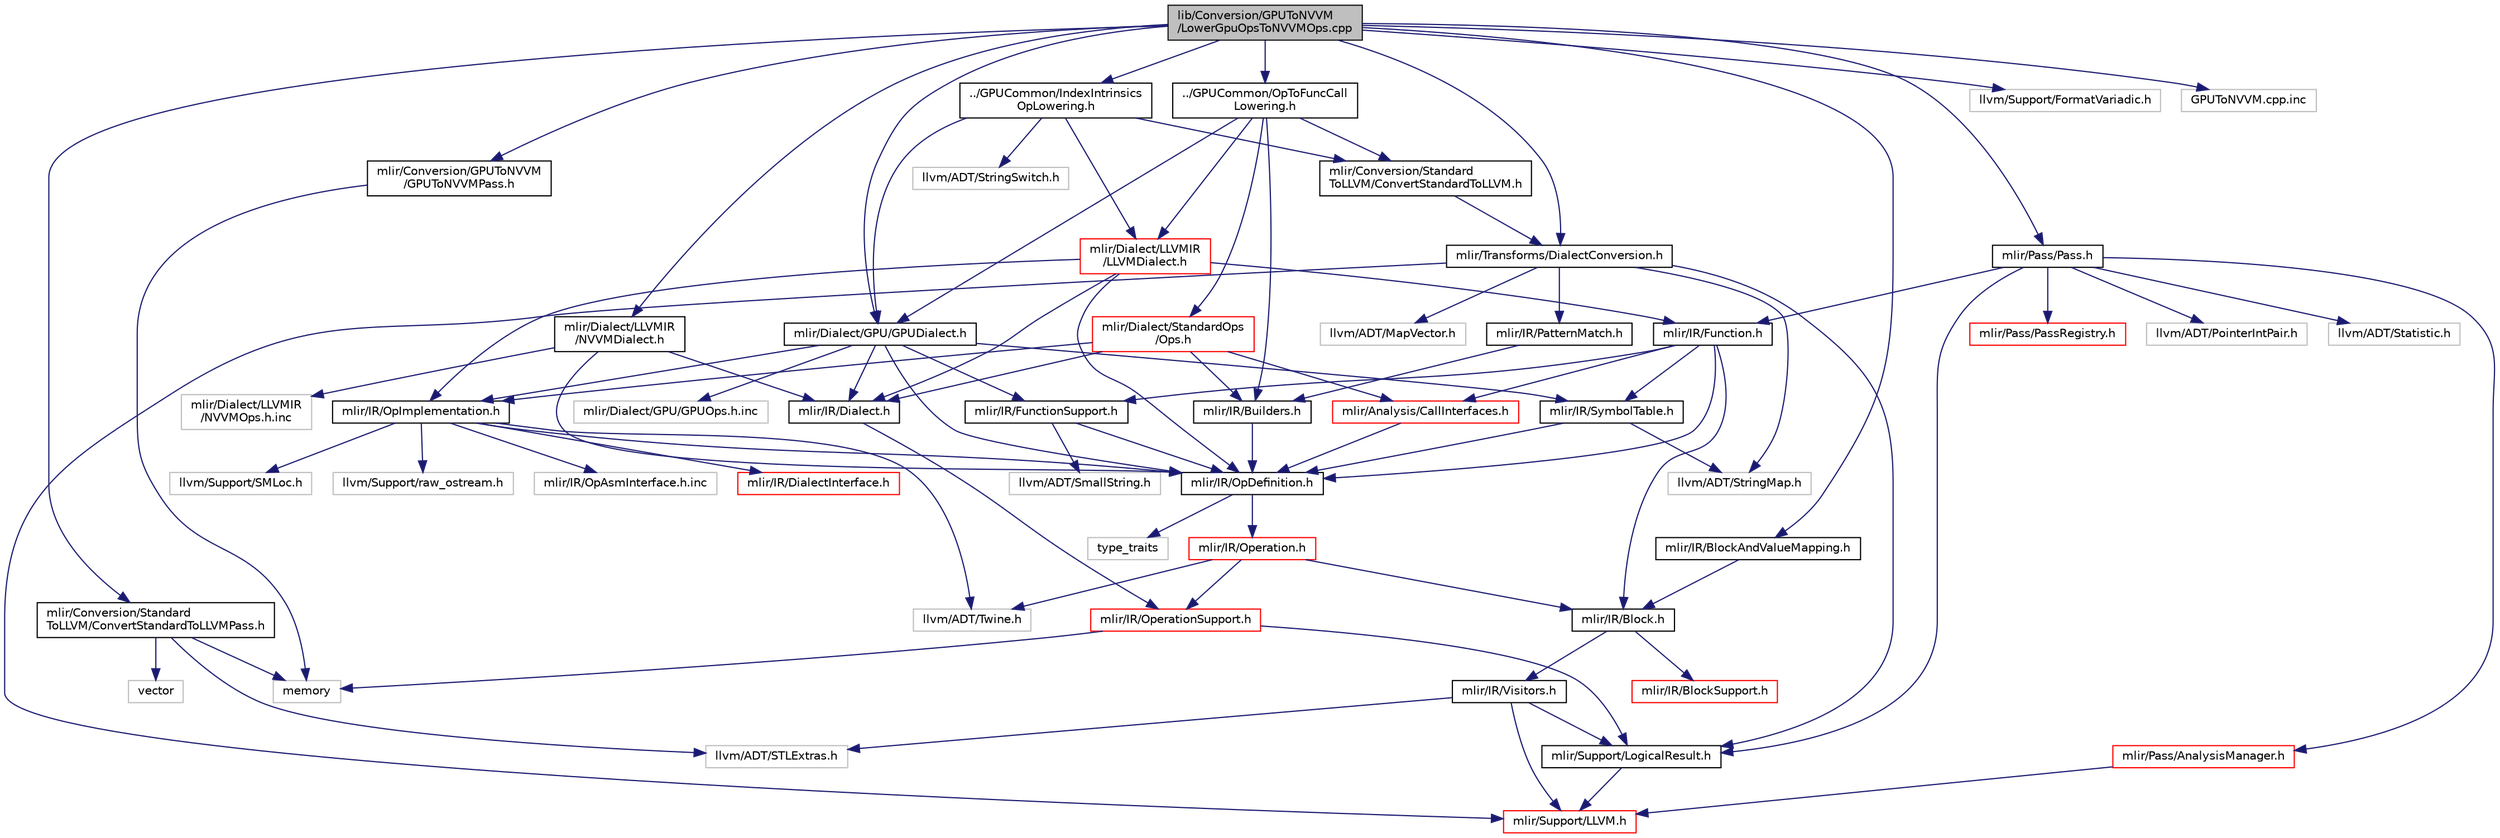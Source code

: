 digraph "lib/Conversion/GPUToNVVM/LowerGpuOpsToNVVMOps.cpp"
{
  bgcolor="transparent";
  edge [fontname="Helvetica",fontsize="10",labelfontname="Helvetica",labelfontsize="10"];
  node [fontname="Helvetica",fontsize="10",shape=record];
  Node0 [label="lib/Conversion/GPUToNVVM\l/LowerGpuOpsToNVVMOps.cpp",height=0.2,width=0.4,color="black", fillcolor="grey75", style="filled", fontcolor="black"];
  Node0 -> Node1 [color="midnightblue",fontsize="10",style="solid",fontname="Helvetica"];
  Node1 [label="mlir/Conversion/GPUToNVVM\l/GPUToNVVMPass.h",height=0.2,width=0.4,color="black",URL="$GPUToNVVMPass_8h.html"];
  Node1 -> Node2 [color="midnightblue",fontsize="10",style="solid",fontname="Helvetica"];
  Node2 [label="memory",height=0.2,width=0.4,color="grey75"];
  Node0 -> Node3 [color="midnightblue",fontsize="10",style="solid",fontname="Helvetica"];
  Node3 [label="mlir/Conversion/Standard\lToLLVM/ConvertStandardToLLVMPass.h",height=0.2,width=0.4,color="black",URL="$ConvertStandardToLLVMPass_8h.html"];
  Node3 -> Node4 [color="midnightblue",fontsize="10",style="solid",fontname="Helvetica"];
  Node4 [label="llvm/ADT/STLExtras.h",height=0.2,width=0.4,color="grey75"];
  Node3 -> Node2 [color="midnightblue",fontsize="10",style="solid",fontname="Helvetica"];
  Node3 -> Node5 [color="midnightblue",fontsize="10",style="solid",fontname="Helvetica"];
  Node5 [label="vector",height=0.2,width=0.4,color="grey75"];
  Node0 -> Node6 [color="midnightblue",fontsize="10",style="solid",fontname="Helvetica"];
  Node6 [label="mlir/Dialect/GPU/GPUDialect.h",height=0.2,width=0.4,color="black",URL="$GPUDialect_8h.html"];
  Node6 -> Node7 [color="midnightblue",fontsize="10",style="solid",fontname="Helvetica"];
  Node7 [label="mlir/IR/Dialect.h",height=0.2,width=0.4,color="black",URL="$IR_2Dialect_8h.html"];
  Node7 -> Node8 [color="midnightblue",fontsize="10",style="solid",fontname="Helvetica"];
  Node8 [label="mlir/IR/OperationSupport.h",height=0.2,width=0.4,color="red",URL="$OperationSupport_8h.html"];
  Node8 -> Node17 [color="midnightblue",fontsize="10",style="solid",fontname="Helvetica"];
  Node17 [label="mlir/Support/LogicalResult.h",height=0.2,width=0.4,color="black",URL="$LogicalResult_8h.html"];
  Node17 -> Node12 [color="midnightblue",fontsize="10",style="solid",fontname="Helvetica"];
  Node12 [label="mlir/Support/LLVM.h",height=0.2,width=0.4,color="red",URL="$LLVM_8h.html"];
  Node8 -> Node2 [color="midnightblue",fontsize="10",style="solid",fontname="Helvetica"];
  Node6 -> Node39 [color="midnightblue",fontsize="10",style="solid",fontname="Helvetica"];
  Node39 [label="mlir/IR/FunctionSupport.h",height=0.2,width=0.4,color="black",URL="$FunctionSupport_8h.html"];
  Node39 -> Node40 [color="midnightblue",fontsize="10",style="solid",fontname="Helvetica"];
  Node40 [label="mlir/IR/OpDefinition.h",height=0.2,width=0.4,color="black",URL="$OpDefinition_8h.html"];
  Node40 -> Node41 [color="midnightblue",fontsize="10",style="solid",fontname="Helvetica"];
  Node41 [label="mlir/IR/Operation.h",height=0.2,width=0.4,color="red",URL="$Operation_8h.html"];
  Node41 -> Node42 [color="midnightblue",fontsize="10",style="solid",fontname="Helvetica"];
  Node42 [label="mlir/IR/Block.h",height=0.2,width=0.4,color="black",URL="$Block_8h.html"];
  Node42 -> Node43 [color="midnightblue",fontsize="10",style="solid",fontname="Helvetica"];
  Node43 [label="mlir/IR/BlockSupport.h",height=0.2,width=0.4,color="red",URL="$BlockSupport_8h.html"];
  Node42 -> Node46 [color="midnightblue",fontsize="10",style="solid",fontname="Helvetica"];
  Node46 [label="mlir/IR/Visitors.h",height=0.2,width=0.4,color="black",URL="$Visitors_8h.html"];
  Node46 -> Node12 [color="midnightblue",fontsize="10",style="solid",fontname="Helvetica"];
  Node46 -> Node17 [color="midnightblue",fontsize="10",style="solid",fontname="Helvetica"];
  Node46 -> Node4 [color="midnightblue",fontsize="10",style="solid",fontname="Helvetica"];
  Node41 -> Node8 [color="midnightblue",fontsize="10",style="solid",fontname="Helvetica"];
  Node41 -> Node49 [color="midnightblue",fontsize="10",style="solid",fontname="Helvetica"];
  Node49 [label="llvm/ADT/Twine.h",height=0.2,width=0.4,color="grey75"];
  Node40 -> Node50 [color="midnightblue",fontsize="10",style="solid",fontname="Helvetica"];
  Node50 [label="type_traits",height=0.2,width=0.4,color="grey75"];
  Node39 -> Node51 [color="midnightblue",fontsize="10",style="solid",fontname="Helvetica"];
  Node51 [label="llvm/ADT/SmallString.h",height=0.2,width=0.4,color="grey75"];
  Node6 -> Node40 [color="midnightblue",fontsize="10",style="solid",fontname="Helvetica"];
  Node6 -> Node52 [color="midnightblue",fontsize="10",style="solid",fontname="Helvetica"];
  Node52 [label="mlir/IR/OpImplementation.h",height=0.2,width=0.4,color="black",URL="$OpImplementation_8h.html"];
  Node52 -> Node53 [color="midnightblue",fontsize="10",style="solid",fontname="Helvetica"];
  Node53 [label="mlir/IR/DialectInterface.h",height=0.2,width=0.4,color="red",URL="$DialectInterface_8h.html"];
  Node52 -> Node40 [color="midnightblue",fontsize="10",style="solid",fontname="Helvetica"];
  Node52 -> Node49 [color="midnightblue",fontsize="10",style="solid",fontname="Helvetica"];
  Node52 -> Node54 [color="midnightblue",fontsize="10",style="solid",fontname="Helvetica"];
  Node54 [label="llvm/Support/SMLoc.h",height=0.2,width=0.4,color="grey75"];
  Node52 -> Node55 [color="midnightblue",fontsize="10",style="solid",fontname="Helvetica"];
  Node55 [label="llvm/Support/raw_ostream.h",height=0.2,width=0.4,color="grey75"];
  Node52 -> Node56 [color="midnightblue",fontsize="10",style="solid",fontname="Helvetica"];
  Node56 [label="mlir/IR/OpAsmInterface.h.inc",height=0.2,width=0.4,color="grey75"];
  Node6 -> Node57 [color="midnightblue",fontsize="10",style="solid",fontname="Helvetica"];
  Node57 [label="mlir/IR/SymbolTable.h",height=0.2,width=0.4,color="black",URL="$SymbolTable_8h.html"];
  Node57 -> Node40 [color="midnightblue",fontsize="10",style="solid",fontname="Helvetica"];
  Node57 -> Node58 [color="midnightblue",fontsize="10",style="solid",fontname="Helvetica"];
  Node58 [label="llvm/ADT/StringMap.h",height=0.2,width=0.4,color="grey75"];
  Node6 -> Node59 [color="midnightblue",fontsize="10",style="solid",fontname="Helvetica"];
  Node59 [label="mlir/Dialect/GPU/GPUOps.h.inc",height=0.2,width=0.4,color="grey75"];
  Node0 -> Node60 [color="midnightblue",fontsize="10",style="solid",fontname="Helvetica"];
  Node60 [label="mlir/Dialect/LLVMIR\l/NVVMDialect.h",height=0.2,width=0.4,color="black",URL="$NVVMDialect_8h.html"];
  Node60 -> Node7 [color="midnightblue",fontsize="10",style="solid",fontname="Helvetica"];
  Node60 -> Node40 [color="midnightblue",fontsize="10",style="solid",fontname="Helvetica"];
  Node60 -> Node61 [color="midnightblue",fontsize="10",style="solid",fontname="Helvetica"];
  Node61 [label="mlir/Dialect/LLVMIR\l/NVVMOps.h.inc",height=0.2,width=0.4,color="grey75"];
  Node0 -> Node62 [color="midnightblue",fontsize="10",style="solid",fontname="Helvetica"];
  Node62 [label="mlir/IR/BlockAndValueMapping.h",height=0.2,width=0.4,color="black",URL="$BlockAndValueMapping_8h.html"];
  Node62 -> Node42 [color="midnightblue",fontsize="10",style="solid",fontname="Helvetica"];
  Node0 -> Node63 [color="midnightblue",fontsize="10",style="solid",fontname="Helvetica"];
  Node63 [label="mlir/Pass/Pass.h",height=0.2,width=0.4,color="black",URL="$Pass_8h.html"];
  Node63 -> Node64 [color="midnightblue",fontsize="10",style="solid",fontname="Helvetica"];
  Node64 [label="mlir/IR/Function.h",height=0.2,width=0.4,color="black",URL="$Function_8h.html"];
  Node64 -> Node65 [color="midnightblue",fontsize="10",style="solid",fontname="Helvetica"];
  Node65 [label="mlir/Analysis/CallInterfaces.h",height=0.2,width=0.4,color="red",URL="$CallInterfaces_8h.html"];
  Node65 -> Node40 [color="midnightblue",fontsize="10",style="solid",fontname="Helvetica"];
  Node64 -> Node42 [color="midnightblue",fontsize="10",style="solid",fontname="Helvetica"];
  Node64 -> Node39 [color="midnightblue",fontsize="10",style="solid",fontname="Helvetica"];
  Node64 -> Node40 [color="midnightblue",fontsize="10",style="solid",fontname="Helvetica"];
  Node64 -> Node57 [color="midnightblue",fontsize="10",style="solid",fontname="Helvetica"];
  Node63 -> Node67 [color="midnightblue",fontsize="10",style="solid",fontname="Helvetica"];
  Node67 [label="mlir/Pass/AnalysisManager.h",height=0.2,width=0.4,color="red",URL="$AnalysisManager_8h.html"];
  Node67 -> Node12 [color="midnightblue",fontsize="10",style="solid",fontname="Helvetica"];
  Node63 -> Node72 [color="midnightblue",fontsize="10",style="solid",fontname="Helvetica"];
  Node72 [label="mlir/Pass/PassRegistry.h",height=0.2,width=0.4,color="red",URL="$PassRegistry_8h.html"];
  Node63 -> Node17 [color="midnightblue",fontsize="10",style="solid",fontname="Helvetica"];
  Node63 -> Node23 [color="midnightblue",fontsize="10",style="solid",fontname="Helvetica"];
  Node23 [label="llvm/ADT/PointerIntPair.h",height=0.2,width=0.4,color="grey75"];
  Node63 -> Node76 [color="midnightblue",fontsize="10",style="solid",fontname="Helvetica"];
  Node76 [label="llvm/ADT/Statistic.h",height=0.2,width=0.4,color="grey75"];
  Node0 -> Node77 [color="midnightblue",fontsize="10",style="solid",fontname="Helvetica"];
  Node77 [label="mlir/Transforms/DialectConversion.h",height=0.2,width=0.4,color="black",URL="$DialectConversion_8h.html"];
  Node77 -> Node78 [color="midnightblue",fontsize="10",style="solid",fontname="Helvetica"];
  Node78 [label="mlir/IR/PatternMatch.h",height=0.2,width=0.4,color="black",URL="$PatternMatch_8h.html"];
  Node78 -> Node79 [color="midnightblue",fontsize="10",style="solid",fontname="Helvetica"];
  Node79 [label="mlir/IR/Builders.h",height=0.2,width=0.4,color="black",URL="$IR_2Builders_8h.html"];
  Node79 -> Node40 [color="midnightblue",fontsize="10",style="solid",fontname="Helvetica"];
  Node77 -> Node12 [color="midnightblue",fontsize="10",style="solid",fontname="Helvetica"];
  Node77 -> Node17 [color="midnightblue",fontsize="10",style="solid",fontname="Helvetica"];
  Node77 -> Node80 [color="midnightblue",fontsize="10",style="solid",fontname="Helvetica"];
  Node80 [label="llvm/ADT/MapVector.h",height=0.2,width=0.4,color="grey75"];
  Node77 -> Node58 [color="midnightblue",fontsize="10",style="solid",fontname="Helvetica"];
  Node0 -> Node81 [color="midnightblue",fontsize="10",style="solid",fontname="Helvetica"];
  Node81 [label="llvm/Support/FormatVariadic.h",height=0.2,width=0.4,color="grey75"];
  Node0 -> Node82 [color="midnightblue",fontsize="10",style="solid",fontname="Helvetica"];
  Node82 [label="../GPUCommon/IndexIntrinsics\lOpLowering.h",height=0.2,width=0.4,color="black",URL="$IndexIntrinsicsOpLowering_8h.html"];
  Node82 -> Node83 [color="midnightblue",fontsize="10",style="solid",fontname="Helvetica"];
  Node83 [label="mlir/Conversion/Standard\lToLLVM/ConvertStandardToLLVM.h",height=0.2,width=0.4,color="black",URL="$ConvertStandardToLLVM_8h.html"];
  Node83 -> Node77 [color="midnightblue",fontsize="10",style="solid",fontname="Helvetica"];
  Node82 -> Node6 [color="midnightblue",fontsize="10",style="solid",fontname="Helvetica"];
  Node82 -> Node84 [color="midnightblue",fontsize="10",style="solid",fontname="Helvetica"];
  Node84 [label="mlir/Dialect/LLVMIR\l/LLVMDialect.h",height=0.2,width=0.4,color="red",URL="$LLVMDialect_8h.html"];
  Node84 -> Node7 [color="midnightblue",fontsize="10",style="solid",fontname="Helvetica"];
  Node84 -> Node64 [color="midnightblue",fontsize="10",style="solid",fontname="Helvetica"];
  Node84 -> Node40 [color="midnightblue",fontsize="10",style="solid",fontname="Helvetica"];
  Node84 -> Node52 [color="midnightblue",fontsize="10",style="solid",fontname="Helvetica"];
  Node82 -> Node91 [color="midnightblue",fontsize="10",style="solid",fontname="Helvetica"];
  Node91 [label="llvm/ADT/StringSwitch.h",height=0.2,width=0.4,color="grey75"];
  Node0 -> Node92 [color="midnightblue",fontsize="10",style="solid",fontname="Helvetica"];
  Node92 [label="../GPUCommon/OpToFuncCall\lLowering.h",height=0.2,width=0.4,color="black",URL="$OpToFuncCallLowering_8h.html"];
  Node92 -> Node83 [color="midnightblue",fontsize="10",style="solid",fontname="Helvetica"];
  Node92 -> Node6 [color="midnightblue",fontsize="10",style="solid",fontname="Helvetica"];
  Node92 -> Node84 [color="midnightblue",fontsize="10",style="solid",fontname="Helvetica"];
  Node92 -> Node93 [color="midnightblue",fontsize="10",style="solid",fontname="Helvetica"];
  Node93 [label="mlir/Dialect/StandardOps\l/Ops.h",height=0.2,width=0.4,color="red",URL="$Ops_8h.html"];
  Node93 -> Node65 [color="midnightblue",fontsize="10",style="solid",fontname="Helvetica"];
  Node93 -> Node79 [color="midnightblue",fontsize="10",style="solid",fontname="Helvetica"];
  Node93 -> Node7 [color="midnightblue",fontsize="10",style="solid",fontname="Helvetica"];
  Node93 -> Node52 [color="midnightblue",fontsize="10",style="solid",fontname="Helvetica"];
  Node92 -> Node79 [color="midnightblue",fontsize="10",style="solid",fontname="Helvetica"];
  Node0 -> Node97 [color="midnightblue",fontsize="10",style="solid",fontname="Helvetica"];
  Node97 [label="GPUToNVVM.cpp.inc",height=0.2,width=0.4,color="grey75"];
}

